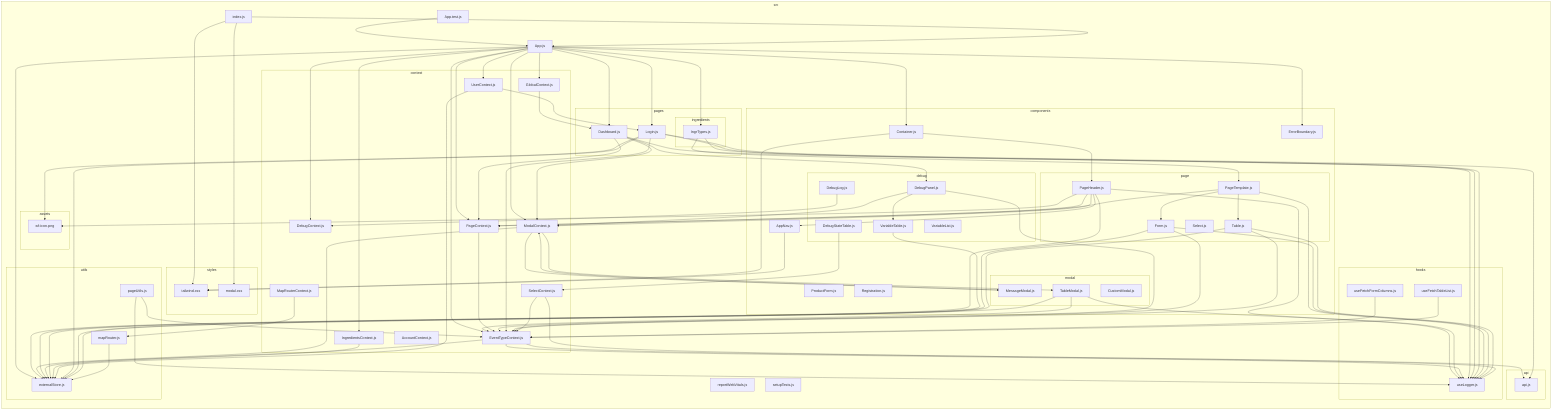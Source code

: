 flowchart LR

subgraph 0["src"]
1["App.js"]
subgraph 2["components"]
3["Container.js"]
subgraph 6["page"]
7["PageHeader.js"]
11["PageTemplate.js"]
12["Form.js"]
13["Table.js"]
1C["Select.js"]
end
subgraph C["modal"]
D["MessageModal.js"]
E["TableModal.js"]
1B["CustomModal.js"]
end
N["AppNav.js"]
O["ErrorBoundary.js"]
subgraph T["debug"]
U["DebugPanel.js"]
V["VariableTable.js"]
17["DebugLog.js"]
18["DebugStateTable.js"]
1A["VariableList.js"]
end
15["ProductForm.js"]
16["Registration.js"]
end
subgraph 4["styles"]
5["tailwind.css"]
1J["modal.css"]
end
subgraph 8["assets"]
9["wf-icon.png"]
end
subgraph A["context"]
B["ModalContext.js"]
F["EventTypeContext.js"]
M["PageContext.js"]
P["DebugContext.js"]
Q["GlobalContext.js"]
W["IngredientsContext.js"]
X["UserContext.js"]
19["SelectContext.js"]
1D["AccountContext.js"]
1E["MapRouterContext.js"]
end
subgraph G["api"]
H["api.js"]
end
subgraph I["hooks"]
J["useLogger.js"]
1G["useFetchFormColumns.js"]
1H["useFetchTableList.js"]
end
subgraph K["utils"]
L["externalStore.js"]
1F["mapRouter.js"]
1M["pageUtils.js"]
end
subgraph R["pages"]
S["Dashboard.js"]
Y["Login.js"]
subgraph Z["ingredients"]
10["IngrTypes.js"]
end
end
14["App.test.js"]
1I["index.js"]
1K["reportWebVitals.js"]
1L["setupTests.js"]
end
1-->3
1-->O
1-->P
1-->F
1-->Q
1-->W
1-->B
1-->M
1-->X
1-->S
1-->10
1-->Y
1-->L
3-->7
3-->5
7-->9
7-->B
7-->M
7-->J
7-->L
7-->N
B-->D
B-->E
B-->L
D-->B
E-->F
E-->J
E-->L
F-->H
F-->J
F-->L
M-->F
N-->5
Q-->S
S-->U
S-->B
S-->M
S-->J
U-->F
U-->B
U-->V
V-->L
W-->L
X-->Y
X-->L
Y-->H
Y-->9
Y-->F
Y-->J
Y-->L
10-->11
10-->J
11-->M
11-->J
11-->12
11-->13
12-->F
12-->J
12-->L
13-->F
13-->J
13-->L
14-->1
17-->P
18-->19
19-->J
19-->F
1E-->1F
1F-->L
1G-->F
1H-->F
1I-->1
1I-->1J
1I-->5
1M-->F
1M-->J